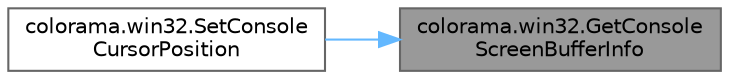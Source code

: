 digraph "colorama.win32.GetConsoleScreenBufferInfo"
{
 // LATEX_PDF_SIZE
  bgcolor="transparent";
  edge [fontname=Helvetica,fontsize=10,labelfontname=Helvetica,labelfontsize=10];
  node [fontname=Helvetica,fontsize=10,shape=box,height=0.2,width=0.4];
  rankdir="RL";
  Node1 [id="Node000001",label="colorama.win32.GetConsole\lScreenBufferInfo",height=0.2,width=0.4,color="gray40", fillcolor="grey60", style="filled", fontcolor="black",tooltip=" "];
  Node1 -> Node2 [id="edge1_Node000001_Node000002",dir="back",color="steelblue1",style="solid",tooltip=" "];
  Node2 [id="Node000002",label="colorama.win32.SetConsole\lCursorPosition",height=0.2,width=0.4,color="grey40", fillcolor="white", style="filled",URL="$namespacecolorama_1_1win32.html#a0aec7f36932ff5edde9ebf9f1135fcd0",tooltip=" "];
}
